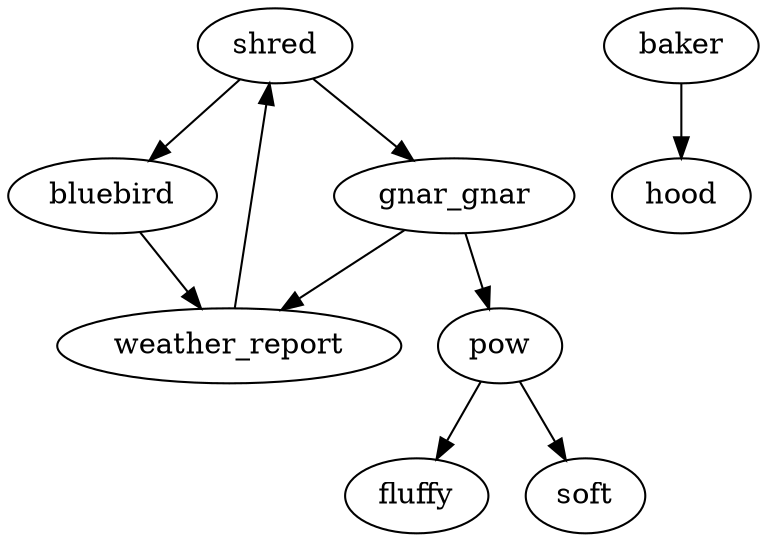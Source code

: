 digraph "call-graph" {
    "shred" -> "gnar_gnar";
    "shred" -> "bluebird";

    "gnar_gnar" -> "weather_report";
    "gnar_gnar" -> "pow";

    "bluebird" -> "weather_report";

    "weather_report" -> "shred";

    "pow" -> "fluffy";
    "pow" -> "soft";

    "baker" -> "hood";
}
